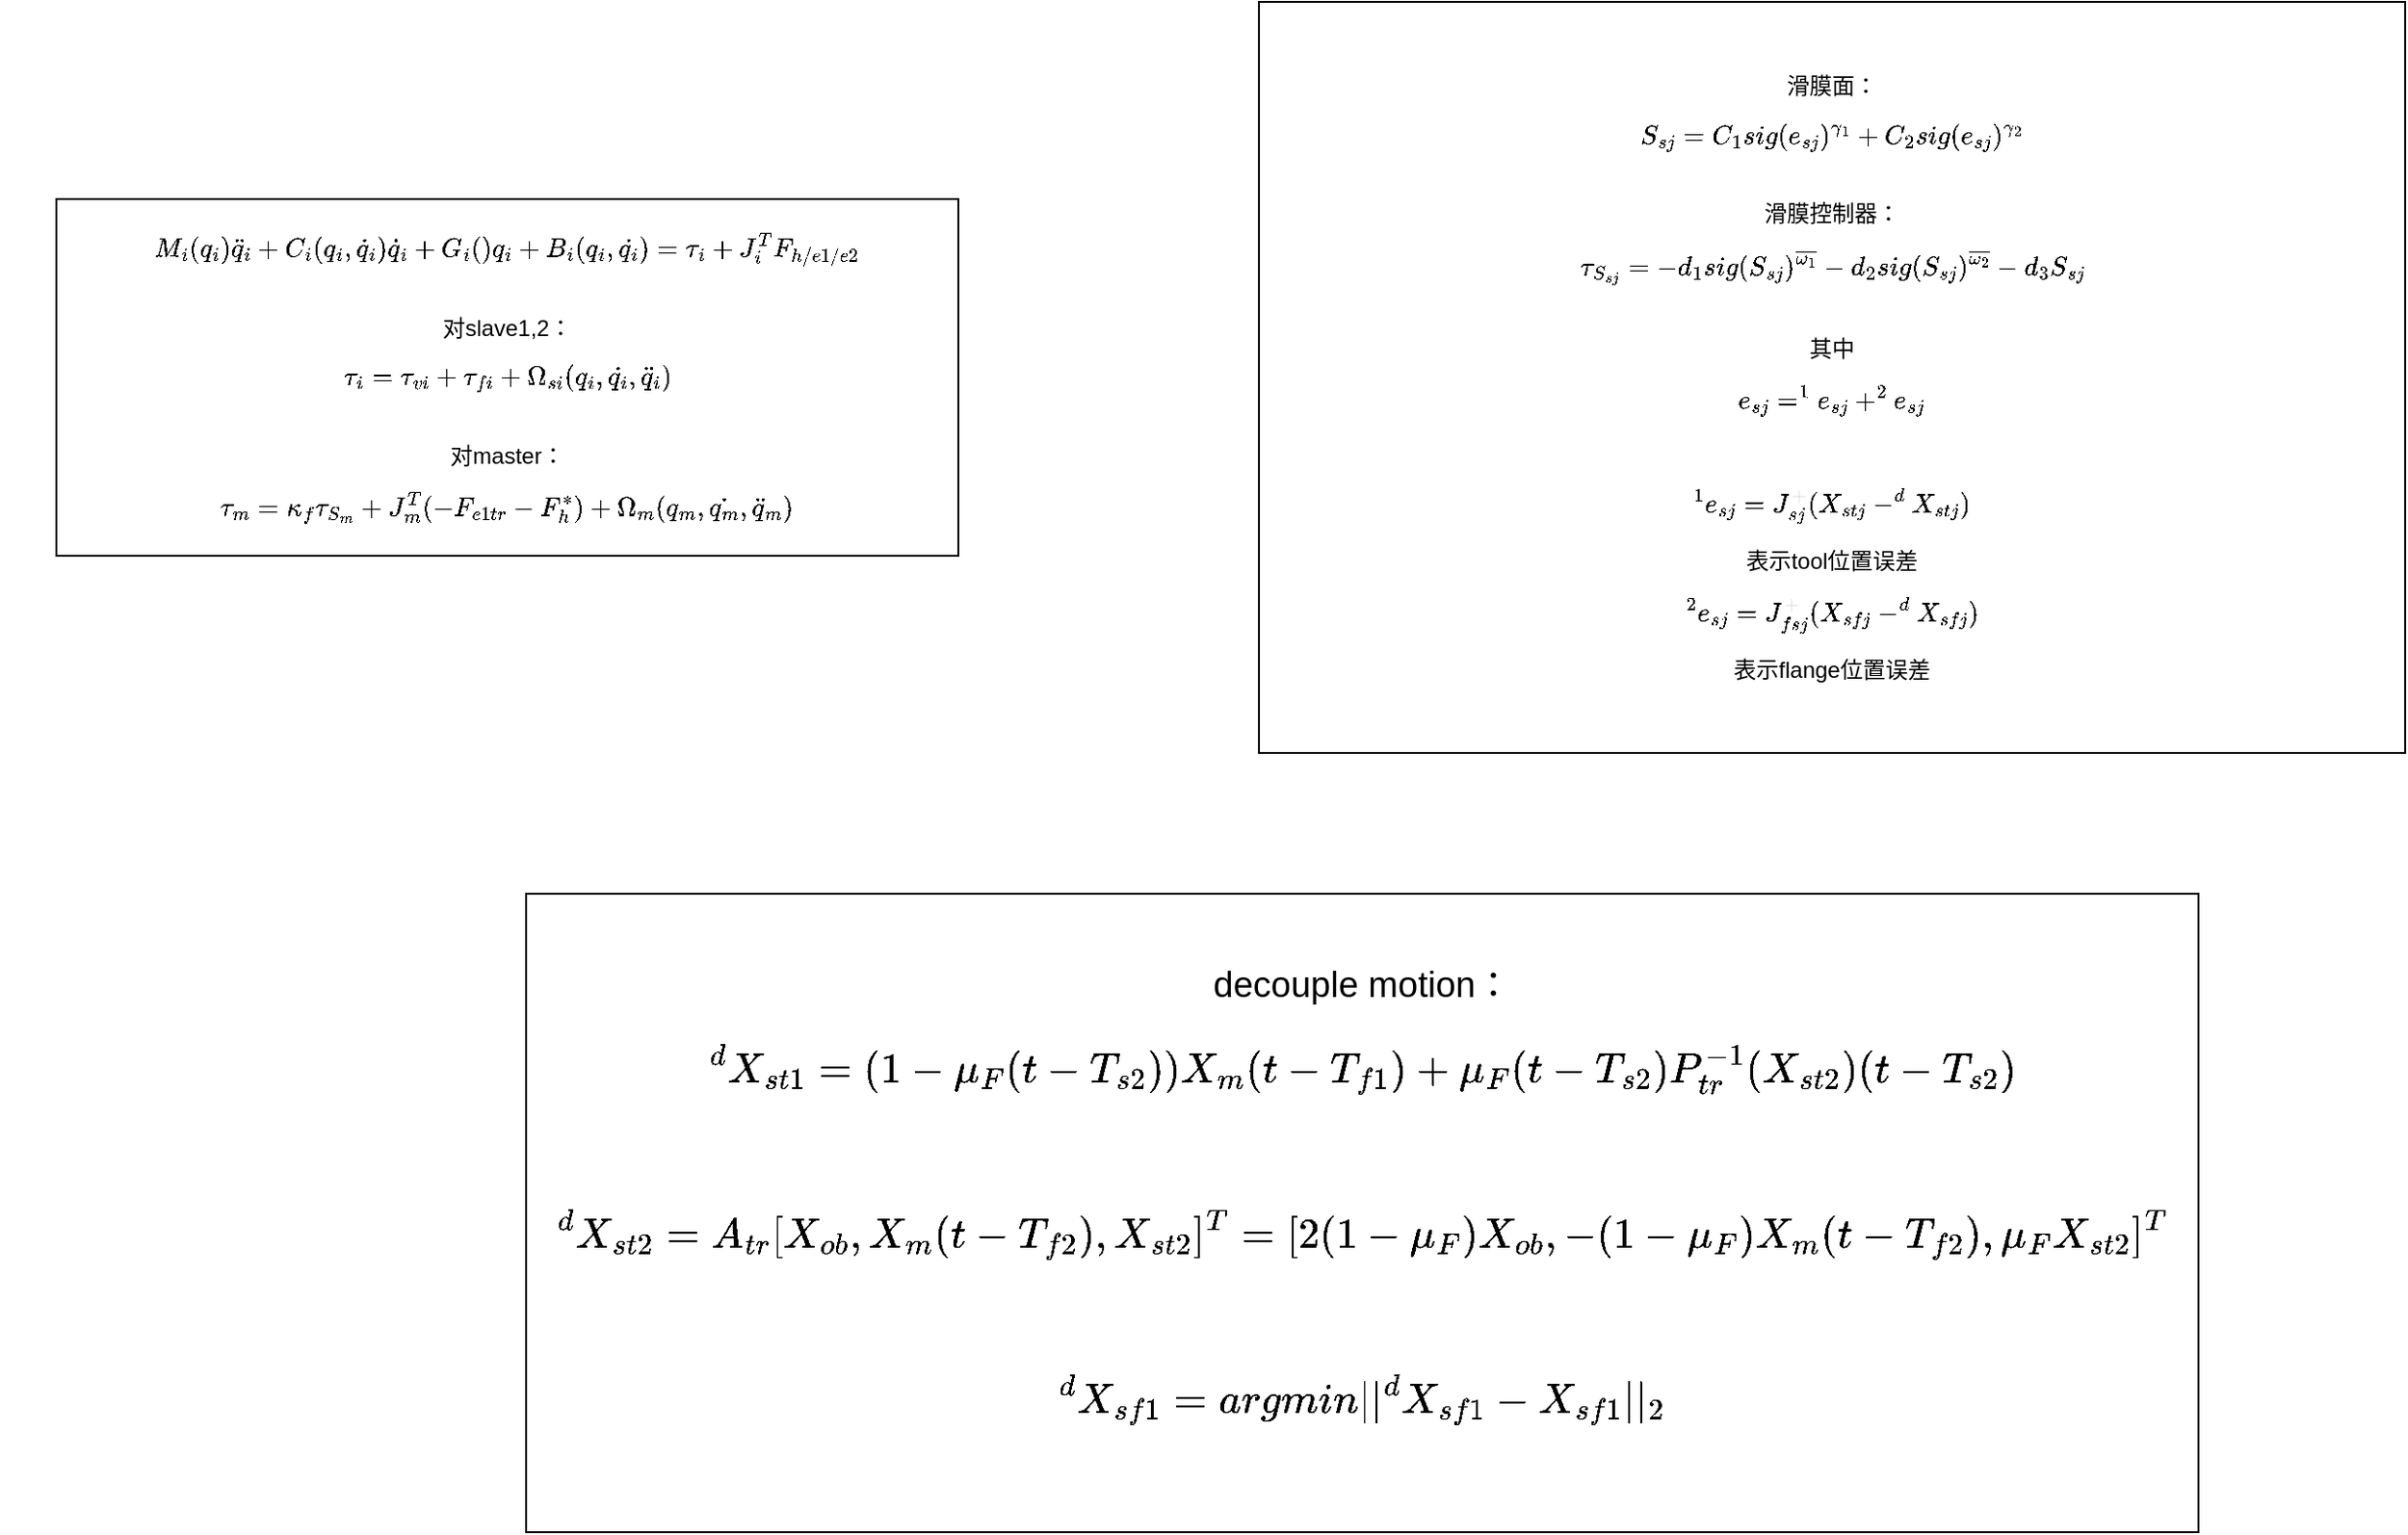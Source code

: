 <mxfile version="22.1.17" type="github">
  <diagram name="第 1 页" id="P_fQ2WuIPNBgrpiUpPbC">
    <mxGraphModel dx="4736" dy="5408" grid="1" gridSize="10" guides="1" tooltips="1" connect="1" arrows="1" fold="1" page="1" pageScale="1" pageWidth="3300" pageHeight="4681" math="1" shadow="0">
      <root>
        <mxCell id="0" />
        <mxCell id="1" parent="0" />
        <mxCell id="e8ZI6Lg5yfZCw3XqL3-c-1" value="$$M_i(q_i)\ddot{q}_i+C_i(q_i,\dot{q}_i)\dot{q}_i+G_i()q_i+B_i(q_i,\dot{q_i})=\tau_i+J^T_iF_{h/e1/e2}$$&lt;br&gt;对slave1,2：$$\tau_i=\tau_{vi}+\tau_{fi}+\Omega_{si}(q_i,\dot{q_i},\ddot{q}_i)$$&lt;br&gt;对master：$$\tau_m=\kappa_f\tau_{S_m}+J^T_m(-F_{e1tr}-F^*_h)+\Omega_{m}(q_m,\dot{q_m},\ddot{q}_m)$$" style="rounded=0;whiteSpace=wrap;html=1;" vertex="1" parent="1">
          <mxGeometry x="-10" y="-230" width="480" height="190" as="geometry" />
        </mxCell>
        <mxCell id="e8ZI6Lg5yfZCw3XqL3-c-2" value="&lt;p style=&quot;line-height: 120%;&quot;&gt;&lt;font style=&quot;font-size: 12px;&quot;&gt;滑膜面：$$S_{sj}=C_1sig(e_{sj})^{\gamma_1}+C_2sig(e_{sj})^{\gamma_2}$$&lt;br&gt;滑膜控制器：$$\tau_{S_{sj}}=-d_1sig(S_{sj}&lt;br&gt;)^{\overline{\omega_1}}-d_2sig(S_{sj}&lt;br&gt;)^{\overline{\omega_2}}&lt;br&gt;-d_3S_{sj}&lt;br&gt;$$&lt;br&gt;其中$$e_{sj}=^1e_{sj}+^2e_{sj}&lt;br&gt;$$&lt;/font&gt;&lt;/p&gt;&lt;p style=&quot;line-height: 120%;&quot;&gt;&lt;font style=&quot;font-size: 12px;&quot;&gt;&lt;br&gt;$$^1e_{sj}=J^+_{sj}(X_{stj}-^dX_{stj}&lt;br&gt;)$$表示tool位置误差&lt;/font&gt;&lt;/p&gt;&lt;p style=&quot;line-height: 120%;&quot;&gt;$$^2e_{sj}=J^+_{fsj}(X_{sfj}-^dX_{sfj}&lt;br style=&quot;border-color: var(--border-color);&quot;&gt;)$$表示flange位置误差&lt;br&gt;&lt;/p&gt;" style="rounded=0;whiteSpace=wrap;html=1;spacing=0;" vertex="1" parent="1">
          <mxGeometry x="630" y="-335" width="610" height="400" as="geometry" />
        </mxCell>
        <mxCell id="e8ZI6Lg5yfZCw3XqL3-c-3" value="decouple motion：&lt;br&gt;$$^dX_{st1}=(1-\mu_F&lt;br style=&quot;border-color: var(--border-color);&quot;&gt;(t-T_{s2}))&lt;br style=&quot;border-color: var(--border-color);&quot;&gt;X_m(t-T_{f1})+\mu_F(t-T_{s2})P^{-1}_{tr}(X_{st2}&lt;br style=&quot;border-color: var(--border-color);&quot;&gt;)(t-T_{s2})&lt;br style=&quot;border-color: var(--border-color);&quot;&gt;$$&lt;br style=&quot;font-size: 19px;&quot;&gt;$$^dX_{st2}=A_{tr}[X_{ob},X_m(t-T_{f2}),X_{st2}]^T=[2(1-\mu_F)X_{ob},-(1-\mu_F&lt;br&gt;)&lt;br&gt;X_m(t-T_{f2}),\mu_FX_{st2}&lt;br&gt;]^T$$&lt;br&gt;$$^dX_{sf1}=argmin||^dX_{sf1}-X_{sf1}||_2&lt;br style=&quot;border-color: var(--border-color);&quot;&gt;$$" style="rounded=0;whiteSpace=wrap;html=1;fontSize=19;" vertex="1" parent="1">
          <mxGeometry x="240" y="140" width="890" height="340" as="geometry" />
        </mxCell>
      </root>
    </mxGraphModel>
  </diagram>
</mxfile>
